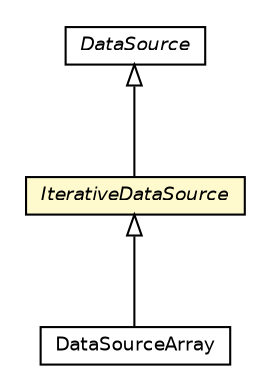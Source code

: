 #!/usr/local/bin/dot
#
# Class diagram 
# Generated by UMLGraph version 5.4 (http://www.umlgraph.org/)
#

digraph G {
	edge [fontname="Helvetica",fontsize=10,labelfontname="Helvetica",labelfontsize=10];
	node [fontname="Helvetica",fontsize=10,shape=plaintext];
	nodesep=0.25;
	ranksep=0.5;
	// jsl.utilities.IterativeDataSource
	c106099 [label=<<table title="jsl.utilities.IterativeDataSource" border="0" cellborder="1" cellspacing="0" cellpadding="2" port="p" bgcolor="lemonChiffon" href="./IterativeDataSource.html">
		<tr><td><table border="0" cellspacing="0" cellpadding="1">
<tr><td align="center" balign="center"><font face="Helvetica-Oblique"> IterativeDataSource </font></td></tr>
		</table></td></tr>
		</table>>, URL="./IterativeDataSource.html", fontname="Helvetica", fontcolor="black", fontsize=9.0];
	// jsl.utilities.DataSourceArray
	c106103 [label=<<table title="jsl.utilities.DataSourceArray" border="0" cellborder="1" cellspacing="0" cellpadding="2" port="p" href="./DataSourceArray.html">
		<tr><td><table border="0" cellspacing="0" cellpadding="1">
<tr><td align="center" balign="center"> DataSourceArray </td></tr>
		</table></td></tr>
		</table>>, URL="./DataSourceArray.html", fontname="Helvetica", fontcolor="black", fontsize=9.0];
	// jsl.utilities.DataSource
	c106104 [label=<<table title="jsl.utilities.DataSource" border="0" cellborder="1" cellspacing="0" cellpadding="2" port="p" href="./DataSource.html">
		<tr><td><table border="0" cellspacing="0" cellpadding="1">
<tr><td align="center" balign="center"><font face="Helvetica-Oblique"> DataSource </font></td></tr>
		</table></td></tr>
		</table>>, URL="./DataSource.html", fontname="Helvetica", fontcolor="black", fontsize=9.0];
	//jsl.utilities.IterativeDataSource extends jsl.utilities.DataSource
	c106104:p -> c106099:p [dir=back,arrowtail=empty];
	//jsl.utilities.DataSourceArray extends jsl.utilities.IterativeDataSource
	c106099:p -> c106103:p [dir=back,arrowtail=empty];
}

